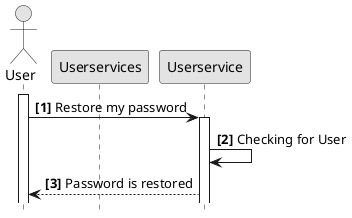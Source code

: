 @startuml 
hide footbox
autonumber "<b>[0]"
skinparam monochrome true

actor User
participant Userservices

activate User
User -> Userservice: Restore my password

activate Userservice
Userservice -> Userservice: Checking for User
Userservice --> User: Password is restored

@enduml